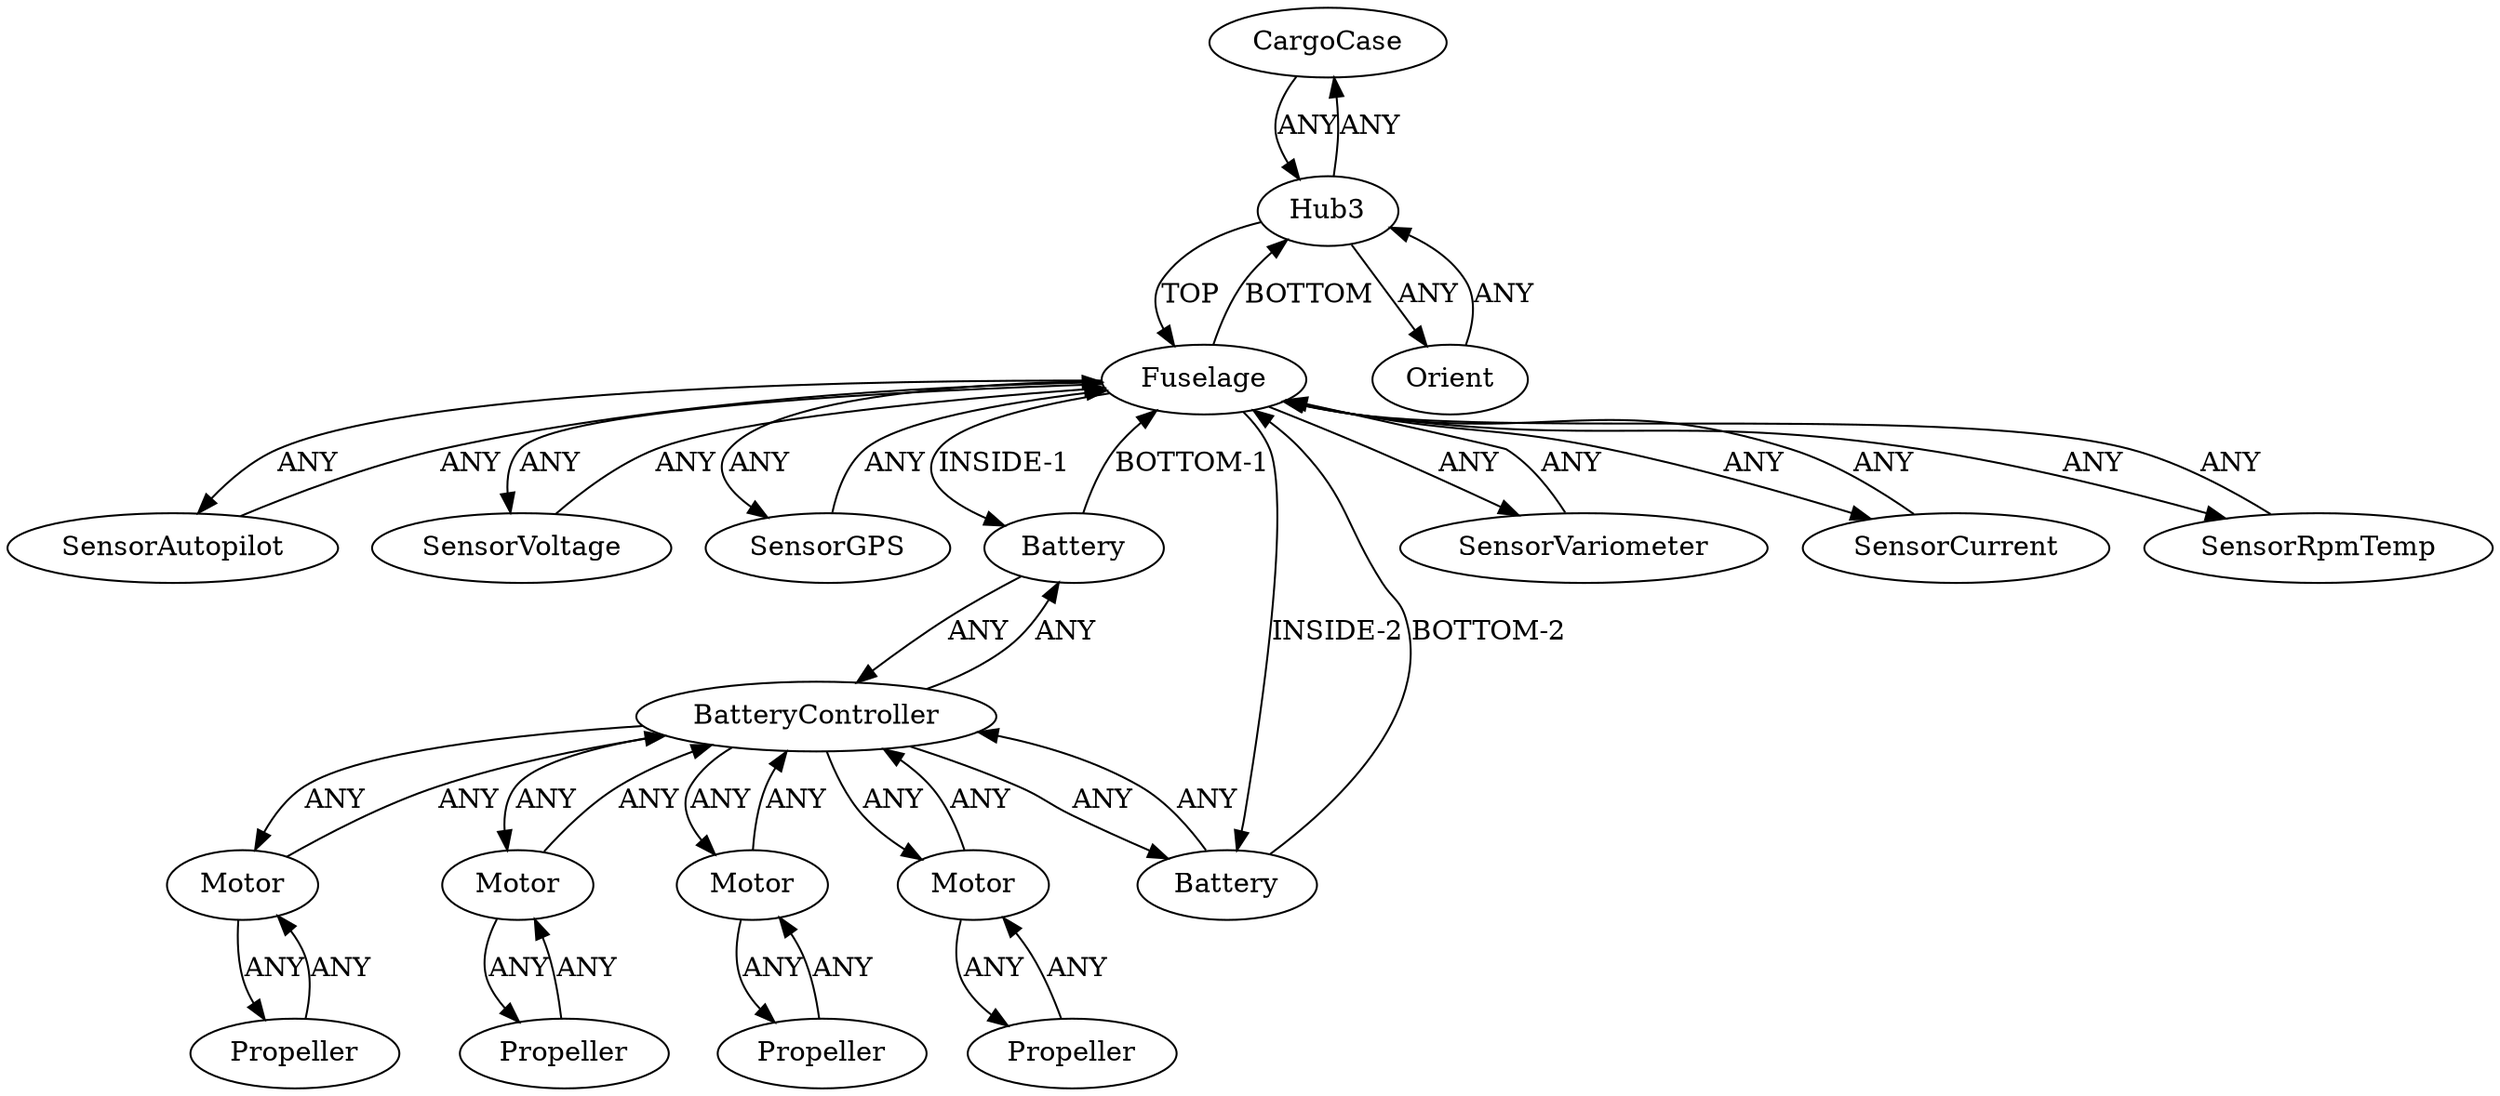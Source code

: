 /* Created by igraph 0.10.2 */
digraph {
  0 [
    instance=CargoCase_instance_1
    label=CargoCase
  ];
  1 [
    instance=Fuselage_instance_1
    label=Fuselage
  ];
  2 [
    instance=Motor_instance_1
    label=Motor
  ];
  3 [
    instance=SensorAutopilot_instance_1
    label=SensorAutopilot
  ];
  4 [
    instance=Hub3_instance_4
    label=Hub3
  ];
  5 [
    instance=Propeller_instance_1
    label=Propeller
  ];
  6 [
    instance=SensorVoltage_instance_1
    label=SensorVoltage
  ];
  7 [
    instance=Propeller_instance_2
    label=Propeller
  ];
  8 [
    instance=Motor_instance_2
    label=Motor
  ];
  9 [
    instance=Motor_instance_3
    label=Motor
  ];
  10 [
    instance=Propeller_instance_3
    label=Propeller
  ];
  11 [
    instance=SensorGPS_instance_1
    label=SensorGPS
  ];
  12 [
    instance=Battery_instance_1
    label=Battery
  ];
  13 [
    instance=SensorVariometer_instance_1
    label=SensorVariometer
  ];
  14 [
    instance=Battery_instance_2
    label=Battery
  ];
  15 [
    instance=Orient
    label=Orient
  ];
  16 [
    instance=SensorCurrent_instance_1
    label=SensorCurrent
  ];
  17 [
    instance=Motor_instance_4
    label=Motor
  ];
  18 [
    instance=Propeller_instance_4
    label=Propeller
  ];
  19 [
    instance=BatteryController_instance_1
    label=BatteryController
  ];
  20 [
    instance=SensorRpmTemp_instance_1
    label=SensorRpmTemp
  ];

  0 -> 4 [
    label=ANY
  ];
  1 -> 3 [
    label=ANY
  ];
  1 -> 4 [
    label=BOTTOM
  ];
  1 -> 6 [
    label=ANY
  ];
  1 -> 11 [
    label=ANY
  ];
  1 -> 12 [
    label="INSIDE-1"
  ];
  1 -> 13 [
    label=ANY
  ];
  1 -> 14 [
    label="INSIDE-2"
  ];
  1 -> 16 [
    label=ANY
  ];
  1 -> 20 [
    label=ANY
  ];
  2 -> 5 [
    label=ANY
  ];
  2 -> 19 [
    label=ANY
  ];
  3 -> 1 [
    label=ANY
  ];
  4 -> 0 [
    label=ANY
  ];
  4 -> 1 [
    label=TOP
  ];
  4 -> 15 [
    label=ANY
  ];
  5 -> 2 [
    label=ANY
  ];
  6 -> 1 [
    label=ANY
  ];
  7 -> 8 [
    label=ANY
  ];
  8 -> 7 [
    label=ANY
  ];
  8 -> 19 [
    label=ANY
  ];
  9 -> 10 [
    label=ANY
  ];
  9 -> 19 [
    label=ANY
  ];
  10 -> 9 [
    label=ANY
  ];
  11 -> 1 [
    label=ANY
  ];
  12 -> 1 [
    label="BOTTOM-1"
  ];
  12 -> 19 [
    label=ANY
  ];
  13 -> 1 [
    label=ANY
  ];
  14 -> 1 [
    label="BOTTOM-2"
  ];
  14 -> 19 [
    label=ANY
  ];
  15 -> 4 [
    label=ANY
  ];
  16 -> 1 [
    label=ANY
  ];
  17 -> 18 [
    label=ANY
  ];
  17 -> 19 [
    label=ANY
  ];
  18 -> 17 [
    label=ANY
  ];
  19 -> 2 [
    label=ANY
  ];
  19 -> 8 [
    label=ANY
  ];
  19 -> 9 [
    label=ANY
  ];
  19 -> 12 [
    label=ANY
  ];
  19 -> 14 [
    label=ANY
  ];
  19 -> 17 [
    label=ANY
  ];
  20 -> 1 [
    label=ANY
  ];
}
